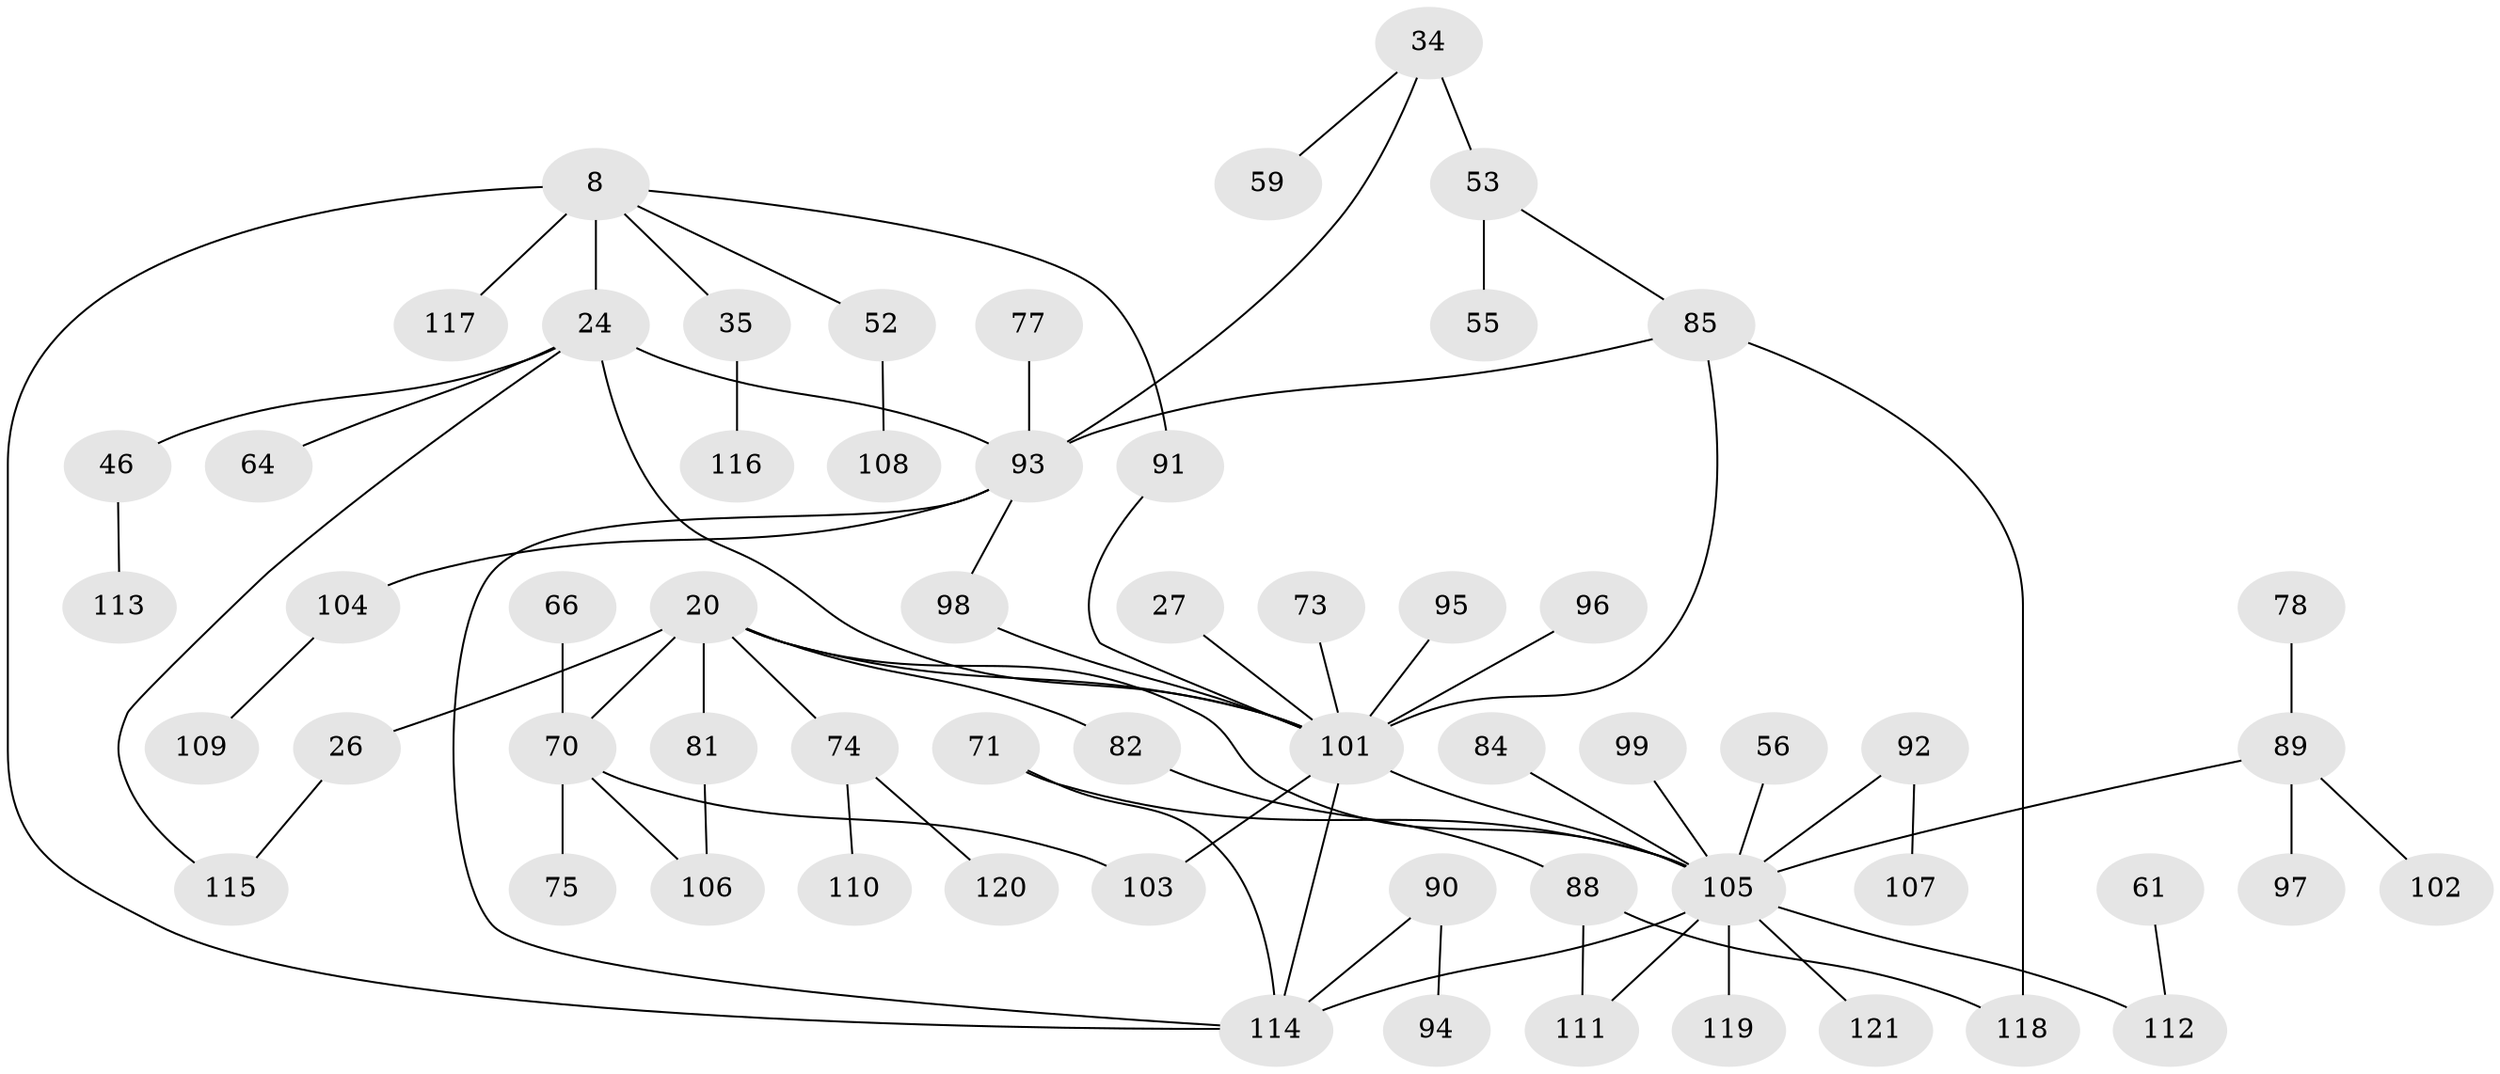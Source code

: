 // original degree distribution, {7: 0.01652892561983471, 4: 0.09917355371900827, 5: 0.06611570247933884, 3: 0.15702479338842976, 2: 0.36363636363636365, 6: 0.01652892561983471, 10: 0.008264462809917356, 1: 0.2727272727272727}
// Generated by graph-tools (version 1.1) at 2025/42/03/09/25 04:42:18]
// undirected, 60 vertices, 73 edges
graph export_dot {
graph [start="1"]
  node [color=gray90,style=filled];
  8 [super="+2"];
  20 [super="+13"];
  24 [super="+21"];
  26;
  27;
  34 [super="+14"];
  35;
  46;
  52;
  53;
  55;
  56;
  59;
  61;
  64;
  66;
  70 [super="+38+57"];
  71;
  73;
  74 [super="+16"];
  75;
  77;
  78;
  81;
  82;
  84;
  85 [super="+72+42"];
  88;
  89 [super="+69"];
  90;
  91 [super="+49"];
  92;
  93 [super="+12+30"];
  94;
  95;
  96 [super="+67"];
  97;
  98 [super="+76+80"];
  99;
  101 [super="+62+32+63+100+79"];
  102;
  103;
  104;
  105 [super="+50+51+86"];
  106;
  107;
  108;
  109;
  110;
  111;
  112 [super="+58"];
  113;
  114 [super="+3+87"];
  115;
  116;
  117;
  118;
  119 [super="+83"];
  120;
  121;
  8 -- 35;
  8 -- 117;
  8 -- 114 [weight=2];
  8 -- 24 [weight=2];
  8 -- 52;
  8 -- 91;
  20 -- 74 [weight=2];
  20 -- 81;
  20 -- 82;
  20 -- 26;
  20 -- 70;
  20 -- 105 [weight=2];
  20 -- 101 [weight=3];
  24 -- 46;
  24 -- 64;
  24 -- 115;
  24 -- 93;
  24 -- 101 [weight=2];
  26 -- 115;
  27 -- 101;
  34 -- 53 [weight=2];
  34 -- 59;
  34 -- 93;
  35 -- 116;
  46 -- 113;
  52 -- 108;
  53 -- 55;
  53 -- 85;
  56 -- 105;
  61 -- 112;
  66 -- 70;
  70 -- 75;
  70 -- 106;
  70 -- 103;
  71 -- 114;
  71 -- 105;
  73 -- 101;
  74 -- 110;
  74 -- 120;
  77 -- 93;
  78 -- 89;
  81 -- 106;
  82 -- 88;
  84 -- 105;
  85 -- 118;
  85 -- 101 [weight=2];
  85 -- 93;
  88 -- 111;
  88 -- 118;
  89 -- 97;
  89 -- 102;
  89 -- 105;
  90 -- 94;
  90 -- 114;
  91 -- 101;
  92 -- 107;
  92 -- 105;
  93 -- 104;
  93 -- 114 [weight=2];
  93 -- 98;
  95 -- 101;
  96 -- 101 [weight=3];
  98 -- 101 [weight=2];
  99 -- 105;
  101 -- 114 [weight=3];
  101 -- 103;
  101 -- 105;
  104 -- 109;
  105 -- 119 [weight=3];
  105 -- 114;
  105 -- 111;
  105 -- 121;
  105 -- 112;
}
